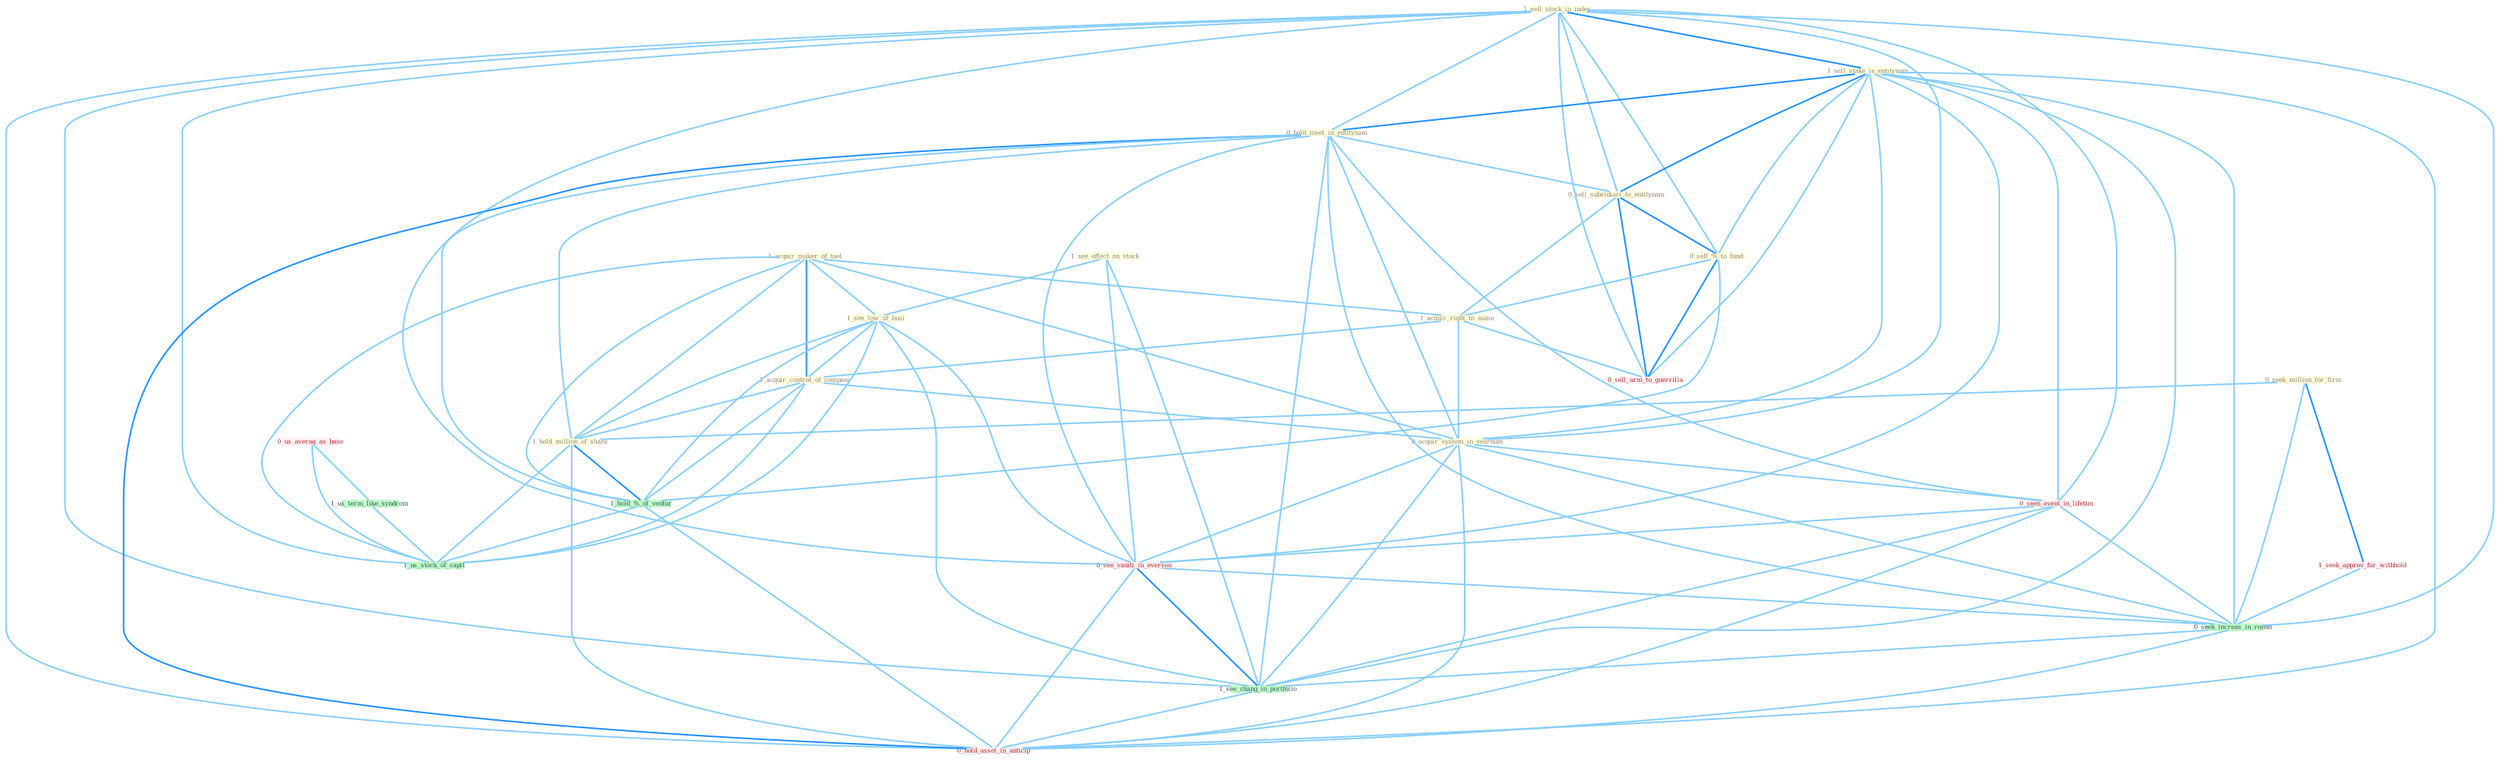 Graph G{ 
    node
    [shape=polygon,style=filled,width=.5,height=.06,color="#BDFCC9",fixedsize=true,fontsize=4,
    fontcolor="#2f4f4f"];
    {node
    [color="#ffffe0", fontcolor="#8b7d6b"] "1_acquir_maker_of_tool " "1_see_effect_on_stock " "1_see_low_of_busi " "1_sell_stock_in_index " "1_sell_stake_in_entitynam " "0_hold_meet_in_entitynam " "0_sell_subsidiari_to_entitynam " "0_sell_%_to_fund " "0_seek_million_for_firm " "1_acquir_right_to_name " "1_acquir_control_of_compani " "0_acquir_system_in_yearnum " "1_hold_million_of_share "}
{node [color="#fff0f5", fontcolor="#b22222"] "0_seen_event_in_lifetim " "0_us_averag_as_base " "1_seek_approv_for_withhold " "0_see_vaniti_in_everyon " "0_sell_arm_to_guerrilla " "0_hold_asset_in_anticip "}
edge [color="#B0E2FF"];

	"1_acquir_maker_of_tool " -- "1_see_low_of_busi " [w="1", color="#87cefa" ];
	"1_acquir_maker_of_tool " -- "1_acquir_right_to_name " [w="1", color="#87cefa" ];
	"1_acquir_maker_of_tool " -- "1_acquir_control_of_compani " [w="2", color="#1e90ff" , len=0.8];
	"1_acquir_maker_of_tool " -- "0_acquir_system_in_yearnum " [w="1", color="#87cefa" ];
	"1_acquir_maker_of_tool " -- "1_hold_million_of_share " [w="1", color="#87cefa" ];
	"1_acquir_maker_of_tool " -- "1_hold_%_of_ventur " [w="1", color="#87cefa" ];
	"1_acquir_maker_of_tool " -- "1_us_stock_of_capit " [w="1", color="#87cefa" ];
	"1_see_effect_on_stock " -- "1_see_low_of_busi " [w="1", color="#87cefa" ];
	"1_see_effect_on_stock " -- "0_see_vaniti_in_everyon " [w="1", color="#87cefa" ];
	"1_see_effect_on_stock " -- "1_see_chang_in_portfolio " [w="1", color="#87cefa" ];
	"1_see_low_of_busi " -- "1_acquir_control_of_compani " [w="1", color="#87cefa" ];
	"1_see_low_of_busi " -- "1_hold_million_of_share " [w="1", color="#87cefa" ];
	"1_see_low_of_busi " -- "1_hold_%_of_ventur " [w="1", color="#87cefa" ];
	"1_see_low_of_busi " -- "0_see_vaniti_in_everyon " [w="1", color="#87cefa" ];
	"1_see_low_of_busi " -- "1_us_stock_of_capit " [w="1", color="#87cefa" ];
	"1_see_low_of_busi " -- "1_see_chang_in_portfolio " [w="1", color="#87cefa" ];
	"1_sell_stock_in_index " -- "1_sell_stake_in_entitynam " [w="2", color="#1e90ff" , len=0.8];
	"1_sell_stock_in_index " -- "0_hold_meet_in_entitynam " [w="1", color="#87cefa" ];
	"1_sell_stock_in_index " -- "0_sell_subsidiari_to_entitynam " [w="1", color="#87cefa" ];
	"1_sell_stock_in_index " -- "0_sell_%_to_fund " [w="1", color="#87cefa" ];
	"1_sell_stock_in_index " -- "0_acquir_system_in_yearnum " [w="1", color="#87cefa" ];
	"1_sell_stock_in_index " -- "0_seen_event_in_lifetim " [w="1", color="#87cefa" ];
	"1_sell_stock_in_index " -- "0_see_vaniti_in_everyon " [w="1", color="#87cefa" ];
	"1_sell_stock_in_index " -- "0_sell_arm_to_guerrilla " [w="1", color="#87cefa" ];
	"1_sell_stock_in_index " -- "0_seek_increas_in_round " [w="1", color="#87cefa" ];
	"1_sell_stock_in_index " -- "1_us_stock_of_capit " [w="1", color="#87cefa" ];
	"1_sell_stock_in_index " -- "1_see_chang_in_portfolio " [w="1", color="#87cefa" ];
	"1_sell_stock_in_index " -- "0_hold_asset_in_anticip " [w="1", color="#87cefa" ];
	"1_sell_stake_in_entitynam " -- "0_hold_meet_in_entitynam " [w="2", color="#1e90ff" , len=0.8];
	"1_sell_stake_in_entitynam " -- "0_sell_subsidiari_to_entitynam " [w="2", color="#1e90ff" , len=0.8];
	"1_sell_stake_in_entitynam " -- "0_sell_%_to_fund " [w="1", color="#87cefa" ];
	"1_sell_stake_in_entitynam " -- "0_acquir_system_in_yearnum " [w="1", color="#87cefa" ];
	"1_sell_stake_in_entitynam " -- "0_seen_event_in_lifetim " [w="1", color="#87cefa" ];
	"1_sell_stake_in_entitynam " -- "0_see_vaniti_in_everyon " [w="1", color="#87cefa" ];
	"1_sell_stake_in_entitynam " -- "0_sell_arm_to_guerrilla " [w="1", color="#87cefa" ];
	"1_sell_stake_in_entitynam " -- "0_seek_increas_in_round " [w="1", color="#87cefa" ];
	"1_sell_stake_in_entitynam " -- "1_see_chang_in_portfolio " [w="1", color="#87cefa" ];
	"1_sell_stake_in_entitynam " -- "0_hold_asset_in_anticip " [w="1", color="#87cefa" ];
	"0_hold_meet_in_entitynam " -- "0_sell_subsidiari_to_entitynam " [w="1", color="#87cefa" ];
	"0_hold_meet_in_entitynam " -- "0_acquir_system_in_yearnum " [w="1", color="#87cefa" ];
	"0_hold_meet_in_entitynam " -- "1_hold_million_of_share " [w="1", color="#87cefa" ];
	"0_hold_meet_in_entitynam " -- "0_seen_event_in_lifetim " [w="1", color="#87cefa" ];
	"0_hold_meet_in_entitynam " -- "1_hold_%_of_ventur " [w="1", color="#87cefa" ];
	"0_hold_meet_in_entitynam " -- "0_see_vaniti_in_everyon " [w="1", color="#87cefa" ];
	"0_hold_meet_in_entitynam " -- "0_seek_increas_in_round " [w="1", color="#87cefa" ];
	"0_hold_meet_in_entitynam " -- "1_see_chang_in_portfolio " [w="1", color="#87cefa" ];
	"0_hold_meet_in_entitynam " -- "0_hold_asset_in_anticip " [w="2", color="#1e90ff" , len=0.8];
	"0_sell_subsidiari_to_entitynam " -- "0_sell_%_to_fund " [w="2", color="#1e90ff" , len=0.8];
	"0_sell_subsidiari_to_entitynam " -- "1_acquir_right_to_name " [w="1", color="#87cefa" ];
	"0_sell_subsidiari_to_entitynam " -- "0_sell_arm_to_guerrilla " [w="2", color="#1e90ff" , len=0.8];
	"0_sell_%_to_fund " -- "1_acquir_right_to_name " [w="1", color="#87cefa" ];
	"0_sell_%_to_fund " -- "1_hold_%_of_ventur " [w="1", color="#87cefa" ];
	"0_sell_%_to_fund " -- "0_sell_arm_to_guerrilla " [w="2", color="#1e90ff" , len=0.8];
	"0_seek_million_for_firm " -- "1_hold_million_of_share " [w="1", color="#87cefa" ];
	"0_seek_million_for_firm " -- "1_seek_approv_for_withhold " [w="2", color="#1e90ff" , len=0.8];
	"0_seek_million_for_firm " -- "0_seek_increas_in_round " [w="1", color="#87cefa" ];
	"1_acquir_right_to_name " -- "1_acquir_control_of_compani " [w="1", color="#87cefa" ];
	"1_acquir_right_to_name " -- "0_acquir_system_in_yearnum " [w="1", color="#87cefa" ];
	"1_acquir_right_to_name " -- "0_sell_arm_to_guerrilla " [w="1", color="#87cefa" ];
	"1_acquir_control_of_compani " -- "0_acquir_system_in_yearnum " [w="1", color="#87cefa" ];
	"1_acquir_control_of_compani " -- "1_hold_million_of_share " [w="1", color="#87cefa" ];
	"1_acquir_control_of_compani " -- "1_hold_%_of_ventur " [w="1", color="#87cefa" ];
	"1_acquir_control_of_compani " -- "1_us_stock_of_capit " [w="1", color="#87cefa" ];
	"0_acquir_system_in_yearnum " -- "0_seen_event_in_lifetim " [w="1", color="#87cefa" ];
	"0_acquir_system_in_yearnum " -- "0_see_vaniti_in_everyon " [w="1", color="#87cefa" ];
	"0_acquir_system_in_yearnum " -- "0_seek_increas_in_round " [w="1", color="#87cefa" ];
	"0_acquir_system_in_yearnum " -- "1_see_chang_in_portfolio " [w="1", color="#87cefa" ];
	"0_acquir_system_in_yearnum " -- "0_hold_asset_in_anticip " [w="1", color="#87cefa" ];
	"1_hold_million_of_share " -- "1_hold_%_of_ventur " [w="2", color="#1e90ff" , len=0.8];
	"1_hold_million_of_share " -- "1_us_stock_of_capit " [w="1", color="#87cefa" ];
	"1_hold_million_of_share " -- "0_hold_asset_in_anticip " [w="1", color="#87cefa" ];
	"0_seen_event_in_lifetim " -- "0_see_vaniti_in_everyon " [w="1", color="#87cefa" ];
	"0_seen_event_in_lifetim " -- "0_seek_increas_in_round " [w="1", color="#87cefa" ];
	"0_seen_event_in_lifetim " -- "1_see_chang_in_portfolio " [w="1", color="#87cefa" ];
	"0_seen_event_in_lifetim " -- "0_hold_asset_in_anticip " [w="1", color="#87cefa" ];
	"0_us_averag_as_base " -- "1_us_term_like_syndrom " [w="1", color="#87cefa" ];
	"0_us_averag_as_base " -- "1_us_stock_of_capit " [w="1", color="#87cefa" ];
	"1_us_term_like_syndrom " -- "1_us_stock_of_capit " [w="1", color="#87cefa" ];
	"1_seek_approv_for_withhold " -- "0_seek_increas_in_round " [w="1", color="#87cefa" ];
	"1_hold_%_of_ventur " -- "1_us_stock_of_capit " [w="1", color="#87cefa" ];
	"1_hold_%_of_ventur " -- "0_hold_asset_in_anticip " [w="1", color="#87cefa" ];
	"0_see_vaniti_in_everyon " -- "0_seek_increas_in_round " [w="1", color="#87cefa" ];
	"0_see_vaniti_in_everyon " -- "1_see_chang_in_portfolio " [w="2", color="#1e90ff" , len=0.8];
	"0_see_vaniti_in_everyon " -- "0_hold_asset_in_anticip " [w="1", color="#87cefa" ];
	"0_seek_increas_in_round " -- "1_see_chang_in_portfolio " [w="1", color="#87cefa" ];
	"0_seek_increas_in_round " -- "0_hold_asset_in_anticip " [w="1", color="#87cefa" ];
	"1_see_chang_in_portfolio " -- "0_hold_asset_in_anticip " [w="1", color="#87cefa" ];
}